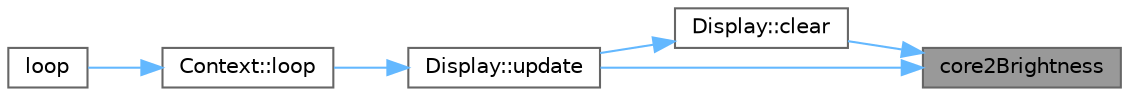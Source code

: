 digraph "core2Brightness"
{
 // LATEX_PDF_SIZE
  bgcolor="transparent";
  edge [fontname=Helvetica,fontsize=10,labelfontname=Helvetica,labelfontsize=10];
  node [fontname=Helvetica,fontsize=10,shape=box,height=0.2,width=0.4];
  rankdir="RL";
  Node1 [id="Node000001",label="core2Brightness",height=0.2,width=0.4,color="gray40", fillcolor="grey60", style="filled", fontcolor="black",tooltip=" "];
  Node1 -> Node2 [id="edge1_Node000001_Node000002",dir="back",color="steelblue1",style="solid",tooltip=" "];
  Node2 [id="Node000002",label="Display::clear",height=0.2,width=0.4,color="grey40", fillcolor="white", style="filled",URL="$class_display.html#a14242933dd00fc1d50f9ae70d5121d14",tooltip=" "];
  Node2 -> Node3 [id="edge2_Node000002_Node000003",dir="back",color="steelblue1",style="solid",tooltip=" "];
  Node3 [id="Node000003",label="Display::update",height=0.2,width=0.4,color="grey40", fillcolor="white", style="filled",URL="$class_display.html#ad2740b779d61e461c4dcaaf34f1fcd8f",tooltip=" "];
  Node3 -> Node4 [id="edge3_Node000003_Node000004",dir="back",color="steelblue1",style="solid",tooltip=" "];
  Node4 [id="Node000004",label="Context::loop",height=0.2,width=0.4,color="grey40", fillcolor="white", style="filled",URL="$class_context.html#a78c450b80877fe560a2abe7a541a118c",tooltip=" "];
  Node4 -> Node5 [id="edge4_Node000004_Node000005",dir="back",color="steelblue1",style="solid",tooltip=" "];
  Node5 [id="Node000005",label="loop",height=0.2,width=0.4,color="grey40", fillcolor="white", style="filled",URL="$archive_2bgeigie__firmware__pio_2src_2main_8cpp.html#afe461d27b9c48d5921c00d521181f12f",tooltip=" "];
  Node1 -> Node3 [id="edge5_Node000001_Node000003",dir="back",color="steelblue1",style="solid",tooltip=" "];
}
